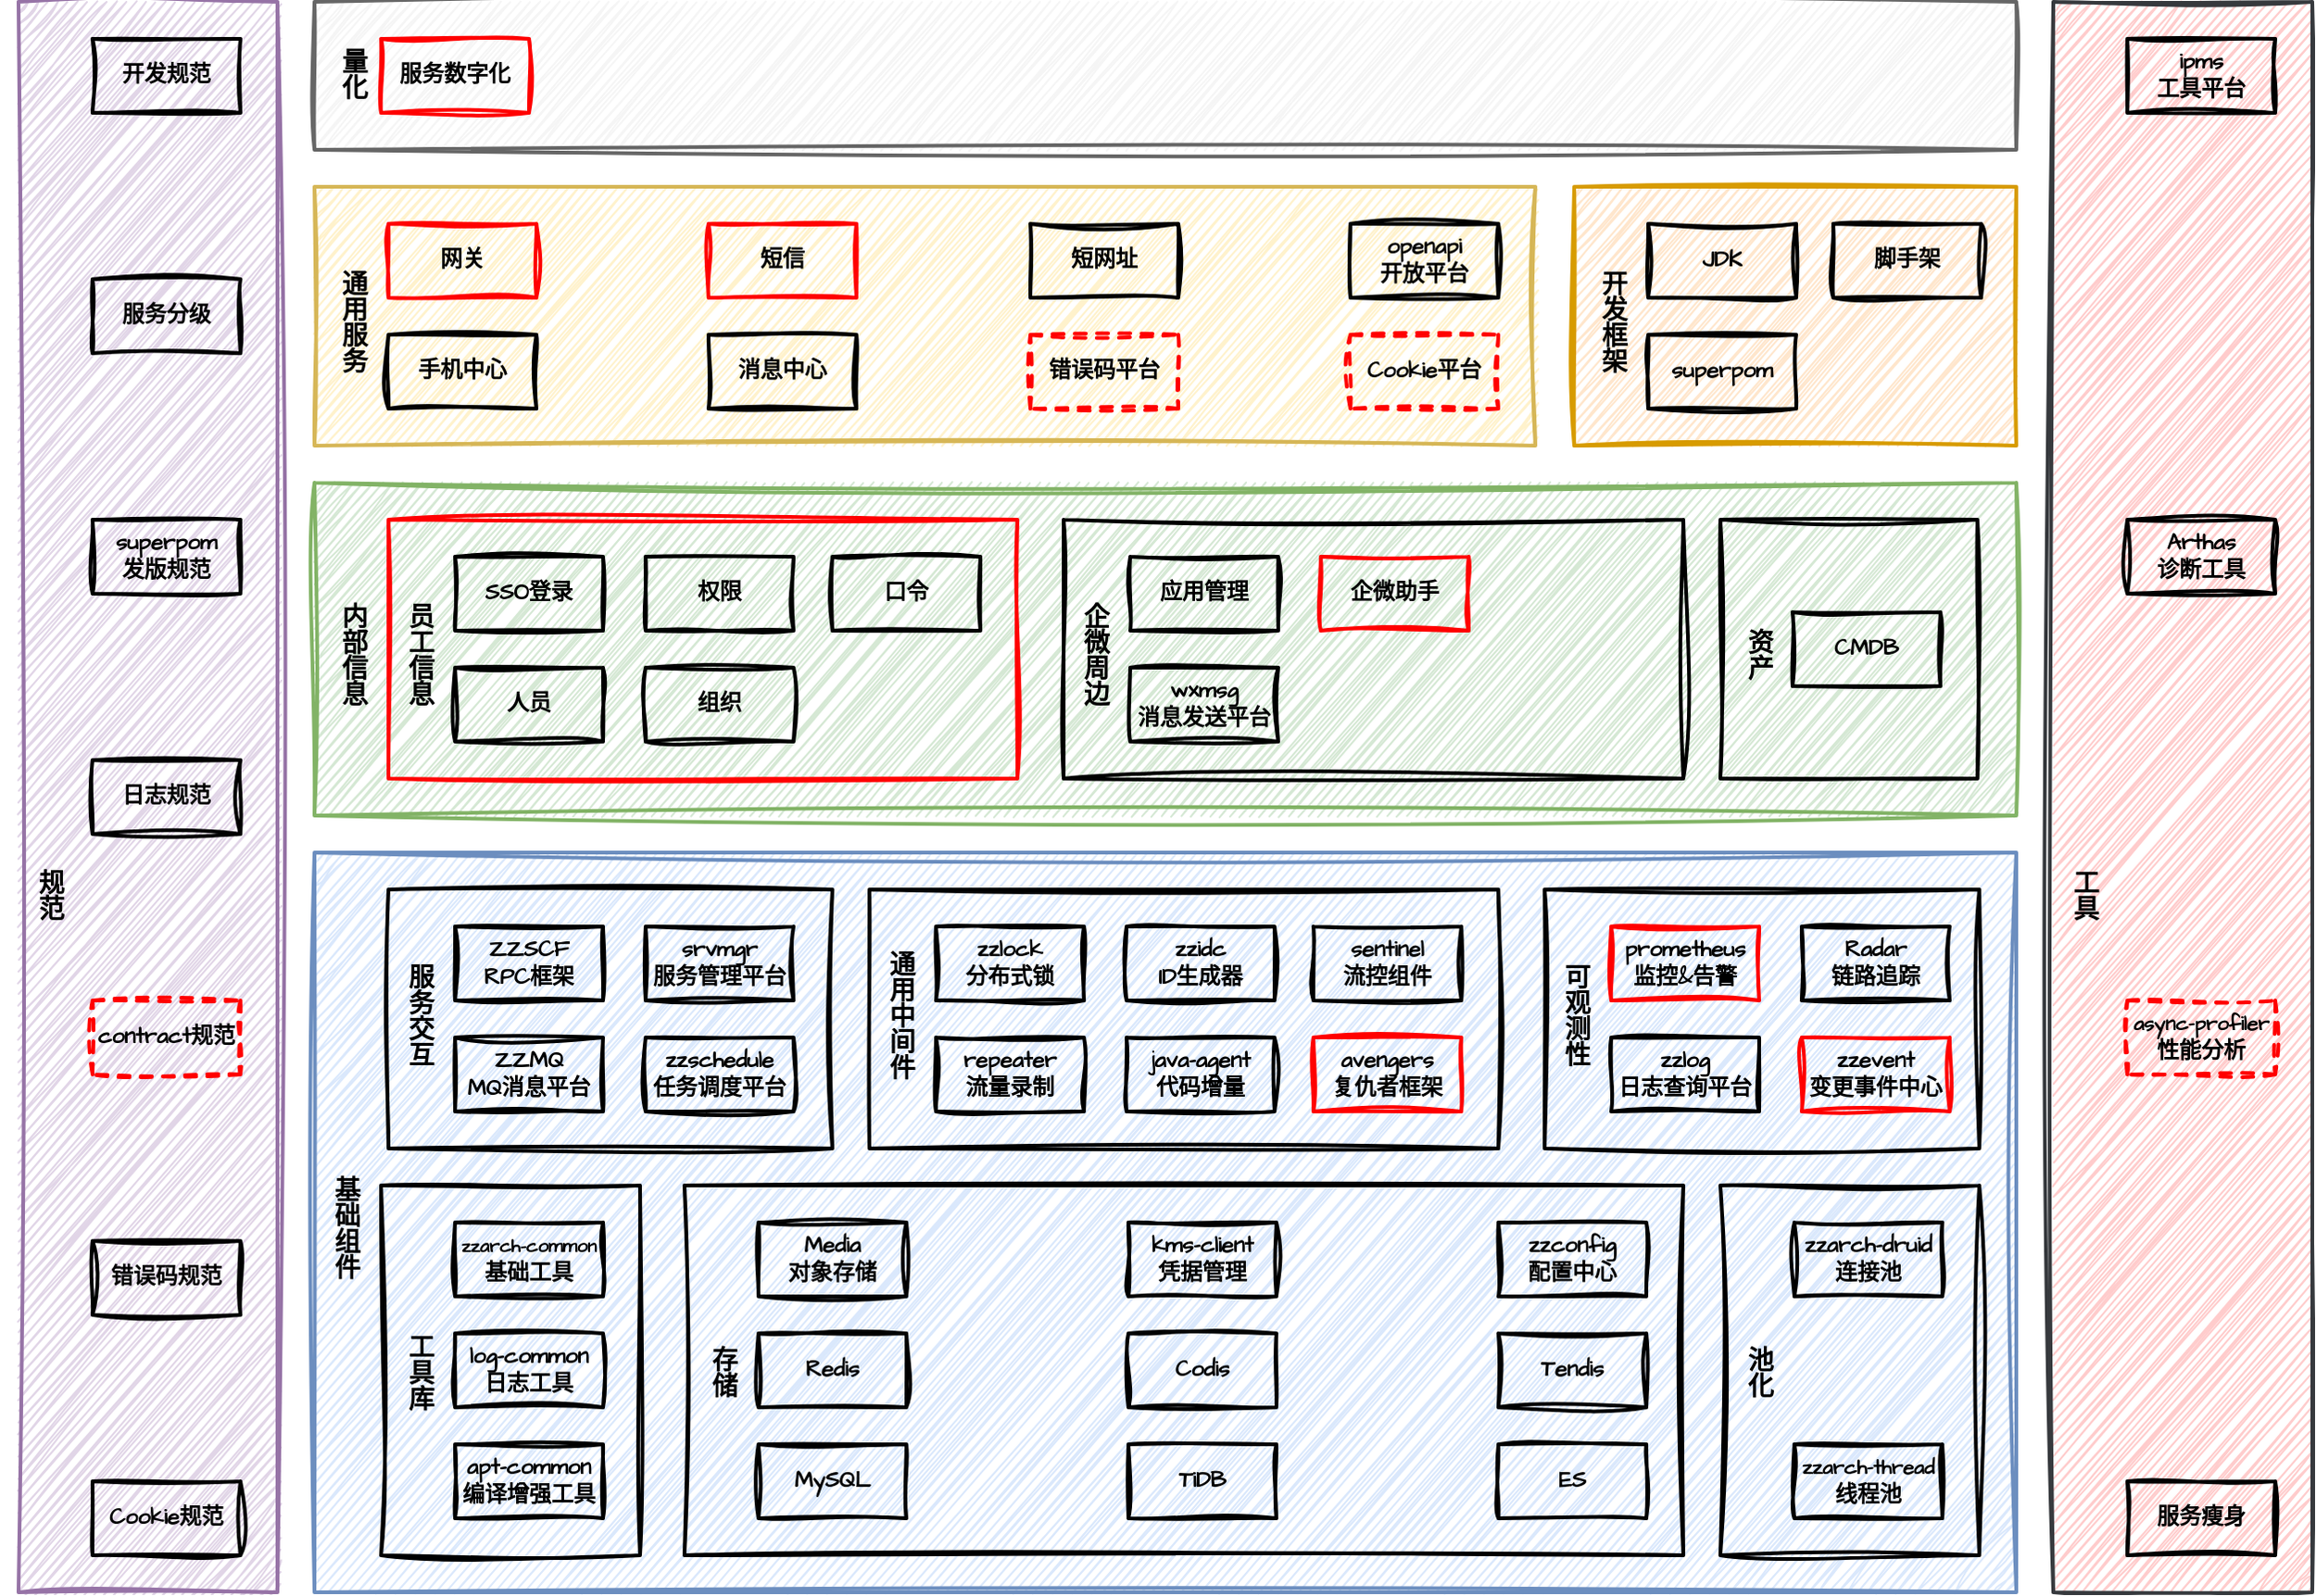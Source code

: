 <mxfile version="26.0.16">
  <diagram name="第 1 页" id="NcE-VmcZ_ux6ExMM2Ug_">
    <mxGraphModel dx="2419" dy="1121" grid="1" gridSize="10" guides="1" tooltips="1" connect="1" arrows="1" fold="1" page="1" pageScale="1" pageWidth="827" pageHeight="1169" math="0" shadow="0">
      <root>
        <mxCell id="0" />
        <mxCell id="1" parent="0" />
        <mxCell id="TAhUer2seDNbvaJBFze2-95" value="" style="rounded=0;whiteSpace=wrap;html=1;sketch=1;hachureGap=4;jiggle=2;curveFitting=1;fontFamily=Architects Daughter;fontSource=https%3A%2F%2Ffonts.googleapis.com%2Fcss%3Ffamily%3DArchitects%2BDaughter;fillColor=#d5e8d4;fontStyle=0;strokeWidth=2;strokeColor=#82b366;" vertex="1" parent="1">
          <mxGeometry x="60" y="300" width="920" height="180" as="geometry" />
        </mxCell>
        <mxCell id="TAhUer2seDNbvaJBFze2-74" value="" style="rounded=0;whiteSpace=wrap;html=1;sketch=1;hachureGap=4;jiggle=2;curveFitting=1;fontFamily=Architects Daughter;fontSource=https%3A%2F%2Ffonts.googleapis.com%2Fcss%3Ffamily%3DArchitects%2BDaughter;fillColor=#dae8fc;fontStyle=0;strokeWidth=2;strokeColor=#6c8ebf;" vertex="1" parent="1">
          <mxGeometry x="60" y="500" width="920" height="400" as="geometry" />
        </mxCell>
        <mxCell id="TAhUer2seDNbvaJBFze2-42" value="" style="rounded=0;whiteSpace=wrap;html=1;sketch=1;hachureGap=4;jiggle=2;curveFitting=1;fontFamily=Architects Daughter;fontSource=https%3A%2F%2Ffonts.googleapis.com%2Fcss%3Ffamily%3DArchitects%2BDaughter;fillColor=none;fontStyle=0;strokeWidth=2;" vertex="1" parent="1">
          <mxGeometry x="820" y="680" width="140" height="200" as="geometry" />
        </mxCell>
        <mxCell id="TAhUer2seDNbvaJBFze2-2" value="" style="rounded=0;whiteSpace=wrap;html=1;sketch=1;hachureGap=4;jiggle=2;curveFitting=1;fontFamily=Architects Daughter;fontSource=https%3A%2F%2Ffonts.googleapis.com%2Fcss%3Ffamily%3DArchitects%2BDaughter;fillColor=none;fontStyle=0;strokeWidth=2;" vertex="1" parent="1">
          <mxGeometry x="96" y="680" width="140" height="200" as="geometry" />
        </mxCell>
        <mxCell id="TAhUer2seDNbvaJBFze2-1" value="&lt;font style=&quot;font-size: 10px;&quot;&gt;&lt;b&gt;zzarch-common&lt;/b&gt;&lt;/font&gt;&lt;div&gt;&lt;font&gt;&lt;b&gt;基础工具&lt;/b&gt;&lt;/font&gt;&lt;/div&gt;" style="rounded=0;whiteSpace=wrap;html=1;sketch=1;hachureGap=4;jiggle=2;curveFitting=1;fontFamily=Architects Daughter;fontSource=https%3A%2F%2Ffonts.googleapis.com%2Fcss%3Ffamily%3DArchitects%2BDaughter;fillColor=none;strokeWidth=2;" vertex="1" parent="1">
          <mxGeometry x="136" y="700" width="80" height="40" as="geometry" />
        </mxCell>
        <mxCell id="TAhUer2seDNbvaJBFze2-4" value="&lt;font&gt;&lt;b&gt;log-common&lt;/b&gt;&lt;/font&gt;&lt;div&gt;&lt;font&gt;&lt;b&gt;日志工具&lt;/b&gt;&lt;/font&gt;&lt;/div&gt;" style="rounded=0;whiteSpace=wrap;html=1;sketch=1;hachureGap=4;jiggle=2;curveFitting=1;fontFamily=Architects Daughter;fontSource=https%3A%2F%2Ffonts.googleapis.com%2Fcss%3Ffamily%3DArchitects%2BDaughter;fillColor=none;strokeWidth=2;" vertex="1" parent="1">
          <mxGeometry x="136" y="760" width="80" height="40" as="geometry" />
        </mxCell>
        <mxCell id="TAhUer2seDNbvaJBFze2-5" value="&lt;font&gt;&lt;b&gt;apt-common&lt;/b&gt;&lt;/font&gt;&lt;div&gt;&lt;font&gt;&lt;b&gt;编译增强工具&lt;/b&gt;&lt;/font&gt;&lt;/div&gt;" style="rounded=0;whiteSpace=wrap;html=1;sketch=1;hachureGap=4;jiggle=2;curveFitting=1;fontFamily=Architects Daughter;fontSource=https%3A%2F%2Ffonts.googleapis.com%2Fcss%3Ffamily%3DArchitects%2BDaughter;fillColor=none;strokeWidth=2;" vertex="1" parent="1">
          <mxGeometry x="136" y="820" width="80" height="40" as="geometry" />
        </mxCell>
        <mxCell id="TAhUer2seDNbvaJBFze2-6" value="&lt;font style=&quot;font-size: 14px;&quot;&gt;&lt;b&gt;工具库&lt;/b&gt;&lt;/font&gt;" style="text;html=1;align=center;verticalAlign=middle;resizable=0;points=[];autosize=1;strokeColor=none;fillColor=none;fontFamily=Architects Daughter;fontSource=https%3A%2F%2Ffonts.googleapis.com%2Fcss%3Ffamily%3DArchitects%2BDaughter;horizontal=1;textDirection=vertical-lr;" vertex="1" parent="1">
          <mxGeometry x="80" y="778" width="70" height="30" as="geometry" />
        </mxCell>
        <mxCell id="TAhUer2seDNbvaJBFze2-7" value="" style="rounded=0;whiteSpace=wrap;html=1;sketch=1;hachureGap=4;jiggle=2;curveFitting=1;fontFamily=Architects Daughter;fontSource=https%3A%2F%2Ffonts.googleapis.com%2Fcss%3Ffamily%3DArchitects%2BDaughter;fillColor=none;fontStyle=0;strokeWidth=2;" vertex="1" parent="1">
          <mxGeometry x="260" y="680" width="540" height="200" as="geometry" />
        </mxCell>
        <mxCell id="TAhUer2seDNbvaJBFze2-8" value="&lt;b&gt;MySQL&lt;/b&gt;" style="rounded=0;whiteSpace=wrap;html=1;sketch=1;hachureGap=4;jiggle=2;curveFitting=1;fontFamily=Architects Daughter;fontSource=https%3A%2F%2Ffonts.googleapis.com%2Fcss%3Ffamily%3DArchitects%2BDaughter;fillColor=none;strokeWidth=2;" vertex="1" parent="1">
          <mxGeometry x="300" y="820" width="80" height="40" as="geometry" />
        </mxCell>
        <mxCell id="TAhUer2seDNbvaJBFze2-11" value="&lt;font style=&quot;font-size: 14px;&quot;&gt;&lt;b&gt;存储&lt;/b&gt;&lt;/font&gt;" style="text;html=1;align=center;verticalAlign=middle;resizable=0;points=[];autosize=1;strokeColor=none;fillColor=none;fontFamily=Architects Daughter;fontSource=https%3A%2F%2Ffonts.googleapis.com%2Fcss%3Ffamily%3DArchitects%2BDaughter;horizontal=1;textDirection=vertical-lr;" vertex="1" parent="1">
          <mxGeometry x="254" y="778" width="50" height="30" as="geometry" />
        </mxCell>
        <mxCell id="TAhUer2seDNbvaJBFze2-12" value="&lt;b&gt;TiDB&lt;/b&gt;" style="rounded=0;whiteSpace=wrap;html=1;sketch=1;hachureGap=4;jiggle=2;curveFitting=1;fontFamily=Architects Daughter;fontSource=https%3A%2F%2Ffonts.googleapis.com%2Fcss%3Ffamily%3DArchitects%2BDaughter;fillColor=none;strokeWidth=2;" vertex="1" parent="1">
          <mxGeometry x="500" y="820" width="80" height="40" as="geometry" />
        </mxCell>
        <mxCell id="TAhUer2seDNbvaJBFze2-13" value="&lt;b&gt;Redis&lt;/b&gt;" style="rounded=0;whiteSpace=wrap;html=1;sketch=1;hachureGap=4;jiggle=2;curveFitting=1;fontFamily=Architects Daughter;fontSource=https%3A%2F%2Ffonts.googleapis.com%2Fcss%3Ffamily%3DArchitects%2BDaughter;fillColor=none;strokeWidth=2;" vertex="1" parent="1">
          <mxGeometry x="300" y="760" width="80" height="40" as="geometry" />
        </mxCell>
        <mxCell id="TAhUer2seDNbvaJBFze2-14" value="&lt;b&gt;Codis&lt;/b&gt;" style="rounded=0;whiteSpace=wrap;html=1;sketch=1;hachureGap=4;jiggle=2;curveFitting=1;fontFamily=Architects Daughter;fontSource=https%3A%2F%2Ffonts.googleapis.com%2Fcss%3Ffamily%3DArchitects%2BDaughter;fillColor=none;strokeWidth=2;" vertex="1" parent="1">
          <mxGeometry x="500" y="760" width="80" height="40" as="geometry" />
        </mxCell>
        <mxCell id="TAhUer2seDNbvaJBFze2-15" value="&lt;b&gt;Tendis&lt;/b&gt;" style="rounded=0;whiteSpace=wrap;html=1;sketch=1;hachureGap=4;jiggle=2;curveFitting=1;fontFamily=Architects Daughter;fontSource=https%3A%2F%2Ffonts.googleapis.com%2Fcss%3Ffamily%3DArchitects%2BDaughter;fillColor=none;strokeWidth=2;" vertex="1" parent="1">
          <mxGeometry x="700" y="760" width="80" height="40" as="geometry" />
        </mxCell>
        <mxCell id="TAhUer2seDNbvaJBFze2-16" value="&lt;b&gt;ES&lt;/b&gt;" style="rounded=0;whiteSpace=wrap;html=1;sketch=1;hachureGap=4;jiggle=2;curveFitting=1;fontFamily=Architects Daughter;fontSource=https%3A%2F%2Ffonts.googleapis.com%2Fcss%3Ffamily%3DArchitects%2BDaughter;fillColor=none;strokeWidth=2;" vertex="1" parent="1">
          <mxGeometry x="700" y="820" width="80" height="40" as="geometry" />
        </mxCell>
        <mxCell id="TAhUer2seDNbvaJBFze2-18" value="&lt;b&gt;Media&lt;/b&gt;&lt;div&gt;&lt;b&gt;对象存储&lt;/b&gt;&lt;/div&gt;" style="rounded=0;whiteSpace=wrap;html=1;sketch=1;hachureGap=4;jiggle=2;curveFitting=1;fontFamily=Architects Daughter;fontSource=https%3A%2F%2Ffonts.googleapis.com%2Fcss%3Ffamily%3DArchitects%2BDaughter;fillColor=none;strokeWidth=2;" vertex="1" parent="1">
          <mxGeometry x="300" y="700" width="80" height="40" as="geometry" />
        </mxCell>
        <mxCell id="TAhUer2seDNbvaJBFze2-19" value="&lt;b&gt;kms-client&lt;/b&gt;&lt;div&gt;&lt;b&gt;凭据管理&lt;/b&gt;&lt;/div&gt;" style="rounded=0;whiteSpace=wrap;html=1;sketch=1;hachureGap=4;jiggle=2;curveFitting=1;fontFamily=Architects Daughter;fontSource=https%3A%2F%2Ffonts.googleapis.com%2Fcss%3Ffamily%3DArchitects%2BDaughter;fillColor=none;strokeWidth=2;" vertex="1" parent="1">
          <mxGeometry x="500" y="700" width="80" height="40" as="geometry" />
        </mxCell>
        <mxCell id="TAhUer2seDNbvaJBFze2-20" value="&lt;b&gt;zzconfig&lt;/b&gt;&lt;div&gt;&lt;b&gt;配置中心&lt;/b&gt;&lt;/div&gt;" style="rounded=0;whiteSpace=wrap;html=1;sketch=1;hachureGap=4;jiggle=2;curveFitting=1;fontFamily=Architects Daughter;fontSource=https%3A%2F%2Ffonts.googleapis.com%2Fcss%3Ffamily%3DArchitects%2BDaughter;fillColor=none;strokeWidth=2;" vertex="1" parent="1">
          <mxGeometry x="700" y="700" width="80" height="40" as="geometry" />
        </mxCell>
        <mxCell id="TAhUer2seDNbvaJBFze2-26" value="" style="rounded=0;whiteSpace=wrap;html=1;sketch=1;hachureGap=4;jiggle=2;curveFitting=1;fontFamily=Architects Daughter;fontSource=https%3A%2F%2Ffonts.googleapis.com%2Fcss%3Ffamily%3DArchitects%2BDaughter;fillColor=none;fontStyle=0;strokeWidth=2;" vertex="1" parent="1">
          <mxGeometry x="100" y="520" width="240" height="140" as="geometry" />
        </mxCell>
        <mxCell id="TAhUer2seDNbvaJBFze2-27" value="&lt;font&gt;&lt;b style=&quot;&quot;&gt;zzarch-druid&lt;/b&gt;&lt;/font&gt;&lt;div&gt;&lt;b&gt;&lt;font&gt;连接池&lt;/font&gt;&lt;/b&gt;&lt;/div&gt;" style="rounded=0;whiteSpace=wrap;html=1;sketch=1;hachureGap=4;jiggle=2;curveFitting=1;fontFamily=Architects Daughter;fontSource=https%3A%2F%2Ffonts.googleapis.com%2Fcss%3Ffamily%3DArchitects%2BDaughter;fillColor=none;strokeWidth=2;" vertex="1" parent="1">
          <mxGeometry x="860" y="700" width="80" height="40" as="geometry" />
        </mxCell>
        <mxCell id="TAhUer2seDNbvaJBFze2-28" value="&lt;font style=&quot;font-size: 11px;&quot;&gt;&lt;b&gt;zzarch-thread&lt;/b&gt;&lt;/font&gt;&lt;div&gt;&lt;b style=&quot;background-color: transparent; color: light-dark(rgb(0, 0, 0), rgb(255, 255, 255));&quot;&gt;线程池&lt;/b&gt;&lt;/div&gt;" style="rounded=0;whiteSpace=wrap;html=1;sketch=1;hachureGap=4;jiggle=2;curveFitting=1;fontFamily=Architects Daughter;fontSource=https%3A%2F%2Ffonts.googleapis.com%2Fcss%3Ffamily%3DArchitects%2BDaughter;fillColor=none;strokeWidth=2;" vertex="1" parent="1">
          <mxGeometry x="860" y="820" width="80" height="40" as="geometry" />
        </mxCell>
        <mxCell id="TAhUer2seDNbvaJBFze2-30" value="&lt;span style=&quot;font-size: 14px;&quot;&gt;&lt;b&gt;服务交互&lt;/b&gt;&lt;/span&gt;" style="text;html=1;align=center;verticalAlign=middle;resizable=0;points=[];autosize=1;strokeColor=none;fillColor=none;fontFamily=Architects Daughter;fontSource=https%3A%2F%2Ffonts.googleapis.com%2Fcss%3Ffamily%3DArchitects%2BDaughter;horizontal=1;textDirection=vertical-lr;" vertex="1" parent="1">
          <mxGeometry x="75" y="585" width="80" height="30" as="geometry" />
        </mxCell>
        <mxCell id="TAhUer2seDNbvaJBFze2-46" value="&lt;font style=&quot;font-size: 14px;&quot;&gt;&lt;b&gt;池化&lt;/b&gt;&lt;/font&gt;" style="text;html=1;align=center;verticalAlign=middle;resizable=0;points=[];autosize=1;strokeColor=none;fillColor=none;fontFamily=Architects Daughter;fontSource=https%3A%2F%2Ffonts.googleapis.com%2Fcss%3Ffamily%3DArchitects%2BDaughter;horizontal=1;textDirection=vertical-lr;" vertex="1" parent="1">
          <mxGeometry x="814" y="778" width="50" height="30" as="geometry" />
        </mxCell>
        <mxCell id="TAhUer2seDNbvaJBFze2-47" value="&lt;b&gt;ZZMQ&lt;/b&gt;&lt;div&gt;&lt;b&gt;MQ消息平台&lt;/b&gt;&lt;/div&gt;" style="rounded=0;whiteSpace=wrap;html=1;sketch=1;hachureGap=4;jiggle=2;curveFitting=1;fontFamily=Architects Daughter;fontSource=https%3A%2F%2Ffonts.googleapis.com%2Fcss%3Ffamily%3DArchitects%2BDaughter;fillColor=none;strokeWidth=2;" vertex="1" parent="1">
          <mxGeometry x="136" y="600" width="80" height="40" as="geometry" />
        </mxCell>
        <mxCell id="TAhUer2seDNbvaJBFze2-48" value="&lt;b&gt;zzschedule&lt;/b&gt;&lt;div&gt;&lt;b&gt;任务调度平台&lt;/b&gt;&lt;/div&gt;" style="rounded=0;whiteSpace=wrap;html=1;sketch=1;hachureGap=4;jiggle=2;curveFitting=1;fontFamily=Architects Daughter;fontSource=https%3A%2F%2Ffonts.googleapis.com%2Fcss%3Ffamily%3DArchitects%2BDaughter;fillColor=none;strokeWidth=2;" vertex="1" parent="1">
          <mxGeometry x="239" y="600" width="80" height="40" as="geometry" />
        </mxCell>
        <mxCell id="TAhUer2seDNbvaJBFze2-49" value="&lt;b&gt;ZZSCF&lt;/b&gt;&lt;div&gt;&lt;b&gt;RPC框架&lt;/b&gt;&lt;/div&gt;" style="rounded=0;whiteSpace=wrap;html=1;sketch=1;hachureGap=4;jiggle=2;curveFitting=1;fontFamily=Architects Daughter;fontSource=https%3A%2F%2Ffonts.googleapis.com%2Fcss%3Ffamily%3DArchitects%2BDaughter;fillColor=none;strokeWidth=2;" vertex="1" parent="1">
          <mxGeometry x="136" y="540" width="80" height="40" as="geometry" />
        </mxCell>
        <mxCell id="TAhUer2seDNbvaJBFze2-50" value="&lt;b&gt;srvmgr&lt;/b&gt;&lt;div&gt;&lt;b&gt;服务管理平台&lt;/b&gt;&lt;/div&gt;" style="rounded=0;whiteSpace=wrap;html=1;sketch=1;hachureGap=4;jiggle=2;curveFitting=1;fontFamily=Architects Daughter;fontSource=https%3A%2F%2Ffonts.googleapis.com%2Fcss%3Ffamily%3DArchitects%2BDaughter;fillColor=none;strokeWidth=2;" vertex="1" parent="1">
          <mxGeometry x="239" y="540" width="80" height="40" as="geometry" />
        </mxCell>
        <mxCell id="TAhUer2seDNbvaJBFze2-51" value="" style="rounded=0;whiteSpace=wrap;html=1;sketch=1;hachureGap=4;jiggle=2;curveFitting=1;fontFamily=Architects Daughter;fontSource=https%3A%2F%2Ffonts.googleapis.com%2Fcss%3Ffamily%3DArchitects%2BDaughter;fillColor=none;fontStyle=0;strokeWidth=2;" vertex="1" parent="1">
          <mxGeometry x="360" y="520" width="340" height="140" as="geometry" />
        </mxCell>
        <mxCell id="TAhUer2seDNbvaJBFze2-52" value="&lt;span style=&quot;font-size: 14px;&quot;&gt;&lt;b&gt;通用中间件&lt;/b&gt;&lt;/span&gt;" style="text;html=1;align=center;verticalAlign=middle;resizable=0;points=[];autosize=1;strokeColor=none;fillColor=none;fontFamily=Architects Daughter;fontSource=https%3A%2F%2Ffonts.googleapis.com%2Fcss%3Ffamily%3DArchitects%2BDaughter;horizontal=1;textDirection=vertical-lr;" vertex="1" parent="1">
          <mxGeometry x="330" y="585" width="90" height="30" as="geometry" />
        </mxCell>
        <mxCell id="TAhUer2seDNbvaJBFze2-53" value="&lt;b&gt;repeater&lt;/b&gt;&lt;div&gt;&lt;b&gt;流量录制&lt;/b&gt;&lt;/div&gt;" style="rounded=0;whiteSpace=wrap;html=1;sketch=1;hachureGap=4;jiggle=2;curveFitting=1;fontFamily=Architects Daughter;fontSource=https%3A%2F%2Ffonts.googleapis.com%2Fcss%3Ffamily%3DArchitects%2BDaughter;fillColor=none;strokeWidth=2;" vertex="1" parent="1">
          <mxGeometry x="396" y="600" width="80" height="40" as="geometry" />
        </mxCell>
        <mxCell id="TAhUer2seDNbvaJBFze2-54" value="&lt;b&gt;java-agent&lt;/b&gt;&lt;div&gt;&lt;b style=&quot;background-color: transparent; color: light-dark(rgb(0, 0, 0), rgb(255, 255, 255));&quot;&gt;代码增量&lt;/b&gt;&lt;/div&gt;" style="rounded=0;whiteSpace=wrap;html=1;sketch=1;hachureGap=4;jiggle=2;curveFitting=1;fontFamily=Architects Daughter;fontSource=https%3A%2F%2Ffonts.googleapis.com%2Fcss%3Ffamily%3DArchitects%2BDaughter;fillColor=none;strokeWidth=2;" vertex="1" parent="1">
          <mxGeometry x="499" y="600" width="80" height="40" as="geometry" />
        </mxCell>
        <mxCell id="TAhUer2seDNbvaJBFze2-55" value="&lt;b&gt;zzlock&lt;/b&gt;&lt;div&gt;&lt;b&gt;分布式锁&lt;/b&gt;&lt;/div&gt;" style="rounded=0;whiteSpace=wrap;html=1;sketch=1;hachureGap=4;jiggle=2;curveFitting=1;fontFamily=Architects Daughter;fontSource=https%3A%2F%2Ffonts.googleapis.com%2Fcss%3Ffamily%3DArchitects%2BDaughter;fillColor=none;strokeWidth=2;" vertex="1" parent="1">
          <mxGeometry x="396" y="540" width="80" height="40" as="geometry" />
        </mxCell>
        <mxCell id="TAhUer2seDNbvaJBFze2-56" value="&lt;b&gt;zzidc&lt;/b&gt;&lt;div&gt;&lt;b&gt;ID生成器&lt;/b&gt;&lt;/div&gt;" style="rounded=0;whiteSpace=wrap;html=1;sketch=1;hachureGap=4;jiggle=2;curveFitting=1;fontFamily=Architects Daughter;fontSource=https%3A%2F%2Ffonts.googleapis.com%2Fcss%3Ffamily%3DArchitects%2BDaughter;fillColor=none;strokeWidth=2;" vertex="1" parent="1">
          <mxGeometry x="499" y="540" width="80" height="40" as="geometry" />
        </mxCell>
        <mxCell id="TAhUer2seDNbvaJBFze2-67" value="" style="rounded=0;whiteSpace=wrap;html=1;sketch=1;hachureGap=4;jiggle=2;curveFitting=1;fontFamily=Architects Daughter;fontSource=https%3A%2F%2Ffonts.googleapis.com%2Fcss%3Ffamily%3DArchitects%2BDaughter;fillColor=none;fontStyle=0;strokeWidth=2;" vertex="1" parent="1">
          <mxGeometry x="725" y="520" width="235" height="140" as="geometry" />
        </mxCell>
        <mxCell id="TAhUer2seDNbvaJBFze2-68" value="&lt;span style=&quot;font-size: 14px;&quot;&gt;&lt;b&gt;可观测性&lt;/b&gt;&lt;/span&gt;" style="text;html=1;align=center;verticalAlign=middle;resizable=0;points=[];autosize=1;strokeColor=none;fillColor=none;fontFamily=Architects Daughter;fontSource=https%3A%2F%2Ffonts.googleapis.com%2Fcss%3Ffamily%3DArchitects%2BDaughter;horizontal=1;textDirection=vertical-lr;" vertex="1" parent="1">
          <mxGeometry x="700" y="585" width="80" height="30" as="geometry" />
        </mxCell>
        <mxCell id="TAhUer2seDNbvaJBFze2-69" value="&lt;b&gt;zzlog&lt;/b&gt;&lt;div&gt;&lt;b style=&quot;background-color: transparent; color: light-dark(rgb(0, 0, 0), rgb(255, 255, 255));&quot;&gt;日志查询平台&lt;/b&gt;&lt;/div&gt;" style="rounded=0;whiteSpace=wrap;html=1;sketch=1;hachureGap=4;jiggle=2;curveFitting=1;fontFamily=Architects Daughter;fontSource=https%3A%2F%2Ffonts.googleapis.com%2Fcss%3Ffamily%3DArchitects%2BDaughter;fillColor=none;strokeWidth=2;" vertex="1" parent="1">
          <mxGeometry x="761" y="600" width="80" height="40" as="geometry" />
        </mxCell>
        <mxCell id="TAhUer2seDNbvaJBFze2-70" value="&lt;b&gt;zzevent&lt;/b&gt;&lt;div&gt;&lt;b style=&quot;background-color: transparent; color: light-dark(rgb(0, 0, 0), rgb(255, 255, 255));&quot;&gt;变更事件中心&lt;/b&gt;&lt;/div&gt;" style="rounded=0;whiteSpace=wrap;html=1;sketch=1;hachureGap=4;jiggle=2;curveFitting=1;fontFamily=Architects Daughter;fontSource=https%3A%2F%2Ffonts.googleapis.com%2Fcss%3Ffamily%3DArchitects%2BDaughter;fillColor=none;strokeWidth=2;strokeColor=#FF0000;" vertex="1" parent="1">
          <mxGeometry x="864" y="600" width="80" height="40" as="geometry" />
        </mxCell>
        <mxCell id="TAhUer2seDNbvaJBFze2-71" value="&lt;b&gt;prometheus&lt;/b&gt;&lt;div&gt;&lt;b&gt;监控&amp;amp;告警&lt;/b&gt;&lt;/div&gt;" style="rounded=0;whiteSpace=wrap;html=1;sketch=1;hachureGap=4;jiggle=2;curveFitting=1;fontFamily=Architects Daughter;fontSource=https%3A%2F%2Ffonts.googleapis.com%2Fcss%3Ffamily%3DArchitects%2BDaughter;fillColor=none;strokeWidth=2;strokeColor=#FF0000;" vertex="1" parent="1">
          <mxGeometry x="761" y="540" width="80" height="40" as="geometry" />
        </mxCell>
        <mxCell id="TAhUer2seDNbvaJBFze2-72" value="&lt;b&gt;Radar&lt;/b&gt;&lt;div&gt;&lt;b&gt;链路追踪&lt;/b&gt;&lt;/div&gt;" style="rounded=0;whiteSpace=wrap;html=1;sketch=1;hachureGap=4;jiggle=2;curveFitting=1;fontFamily=Architects Daughter;fontSource=https%3A%2F%2Ffonts.googleapis.com%2Fcss%3Ffamily%3DArchitects%2BDaughter;fillColor=none;strokeWidth=2;" vertex="1" parent="1">
          <mxGeometry x="864" y="540" width="80" height="40" as="geometry" />
        </mxCell>
        <mxCell id="TAhUer2seDNbvaJBFze2-73" value="&lt;font style=&quot;font-size: 14px;&quot;&gt;&lt;b&gt;基础组件&lt;/b&gt;&lt;/font&gt;" style="text;html=1;align=center;verticalAlign=middle;resizable=0;points=[];autosize=1;strokeColor=none;fillColor=none;fontFamily=Architects Daughter;fontSource=https%3A%2F%2Ffonts.googleapis.com%2Fcss%3Ffamily%3DArchitects%2BDaughter;horizontal=1;textDirection=vertical-lr;" vertex="1" parent="1">
          <mxGeometry x="35" y="700" width="80" height="30" as="geometry" />
        </mxCell>
        <mxCell id="TAhUer2seDNbvaJBFze2-75" value="" style="rounded=0;whiteSpace=wrap;html=1;sketch=1;hachureGap=4;jiggle=2;curveFitting=1;fontFamily=Architects Daughter;fontSource=https%3A%2F%2Ffonts.googleapis.com%2Fcss%3Ffamily%3DArchitects%2BDaughter;fillColor=none;fontStyle=0;strokeWidth=2;strokeColor=#FF0000;" vertex="1" parent="1">
          <mxGeometry x="100" y="320" width="340" height="140" as="geometry" />
        </mxCell>
        <mxCell id="TAhUer2seDNbvaJBFze2-76" value="&lt;span style=&quot;font-size: 14px;&quot;&gt;&lt;b&gt;员工信息&lt;/b&gt;&lt;/span&gt;" style="text;html=1;align=center;verticalAlign=middle;resizable=0;points=[];autosize=1;strokeColor=none;fillColor=none;fontFamily=Architects Daughter;fontSource=https%3A%2F%2Ffonts.googleapis.com%2Fcss%3Ffamily%3DArchitects%2BDaughter;horizontal=1;textDirection=vertical-lr;" vertex="1" parent="1">
          <mxGeometry x="75" y="390" width="80" height="30" as="geometry" />
        </mxCell>
        <mxCell id="TAhUer2seDNbvaJBFze2-77" value="&lt;b&gt;人员&lt;/b&gt;" style="rounded=0;whiteSpace=wrap;html=1;sketch=1;hachureGap=4;jiggle=2;curveFitting=1;fontFamily=Architects Daughter;fontSource=https%3A%2F%2Ffonts.googleapis.com%2Fcss%3Ffamily%3DArchitects%2BDaughter;fillColor=none;strokeWidth=2;" vertex="1" parent="1">
          <mxGeometry x="136" y="400" width="80" height="40" as="geometry" />
        </mxCell>
        <mxCell id="TAhUer2seDNbvaJBFze2-78" value="&lt;b&gt;组织&lt;/b&gt;" style="rounded=0;whiteSpace=wrap;html=1;sketch=1;hachureGap=4;jiggle=2;curveFitting=1;fontFamily=Architects Daughter;fontSource=https%3A%2F%2Ffonts.googleapis.com%2Fcss%3Ffamily%3DArchitects%2BDaughter;fillColor=none;strokeWidth=2;" vertex="1" parent="1">
          <mxGeometry x="239" y="400" width="80" height="40" as="geometry" />
        </mxCell>
        <mxCell id="TAhUer2seDNbvaJBFze2-79" value="&lt;b&gt;SSO登录&lt;/b&gt;" style="rounded=0;whiteSpace=wrap;html=1;sketch=1;hachureGap=4;jiggle=2;curveFitting=1;fontFamily=Architects Daughter;fontSource=https%3A%2F%2Ffonts.googleapis.com%2Fcss%3Ffamily%3DArchitects%2BDaughter;fillColor=none;strokeWidth=2;" vertex="1" parent="1">
          <mxGeometry x="136" y="340" width="80" height="40" as="geometry" />
        </mxCell>
        <mxCell id="TAhUer2seDNbvaJBFze2-80" value="&lt;b&gt;权限&lt;/b&gt;" style="rounded=0;whiteSpace=wrap;html=1;sketch=1;hachureGap=4;jiggle=2;curveFitting=1;fontFamily=Architects Daughter;fontSource=https%3A%2F%2Ffonts.googleapis.com%2Fcss%3Ffamily%3DArchitects%2BDaughter;fillColor=none;strokeWidth=2;" vertex="1" parent="1">
          <mxGeometry x="239" y="340" width="80" height="40" as="geometry" />
        </mxCell>
        <mxCell id="TAhUer2seDNbvaJBFze2-82" value="&lt;b&gt;口令&lt;/b&gt;" style="rounded=0;whiteSpace=wrap;html=1;sketch=1;hachureGap=4;jiggle=2;curveFitting=1;fontFamily=Architects Daughter;fontSource=https%3A%2F%2Ffonts.googleapis.com%2Fcss%3Ffamily%3DArchitects%2BDaughter;fillColor=none;strokeWidth=2;" vertex="1" parent="1">
          <mxGeometry x="340" y="340" width="80" height="40" as="geometry" />
        </mxCell>
        <mxCell id="TAhUer2seDNbvaJBFze2-83" value="" style="rounded=0;whiteSpace=wrap;html=1;sketch=1;hachureGap=4;jiggle=2;curveFitting=1;fontFamily=Architects Daughter;fontSource=https%3A%2F%2Ffonts.googleapis.com%2Fcss%3Ffamily%3DArchitects%2BDaughter;fillColor=none;fontStyle=0;strokeWidth=2;" vertex="1" parent="1">
          <mxGeometry x="465" y="320" width="335" height="140" as="geometry" />
        </mxCell>
        <mxCell id="TAhUer2seDNbvaJBFze2-84" value="&lt;span style=&quot;font-size: 14px;&quot;&gt;&lt;b&gt;企微周边&lt;/b&gt;&lt;/span&gt;" style="text;html=1;align=center;verticalAlign=middle;resizable=0;points=[];autosize=1;strokeColor=none;fillColor=none;fontFamily=Architects Daughter;fontSource=https%3A%2F%2Ffonts.googleapis.com%2Fcss%3Ffamily%3DArchitects%2BDaughter;horizontal=1;textDirection=vertical-lr;" vertex="1" parent="1">
          <mxGeometry x="440" y="390" width="80" height="30" as="geometry" />
        </mxCell>
        <mxCell id="TAhUer2seDNbvaJBFze2-85" value="&lt;b&gt;wxmsg&lt;/b&gt;&lt;div&gt;&lt;b&gt;消息发送平台&lt;/b&gt;&lt;/div&gt;" style="rounded=0;whiteSpace=wrap;html=1;sketch=1;hachureGap=4;jiggle=2;curveFitting=1;fontFamily=Architects Daughter;fontSource=https%3A%2F%2Ffonts.googleapis.com%2Fcss%3Ffamily%3DArchitects%2BDaughter;fillColor=none;strokeWidth=2;" vertex="1" parent="1">
          <mxGeometry x="501" y="400" width="80" height="40" as="geometry" />
        </mxCell>
        <mxCell id="TAhUer2seDNbvaJBFze2-87" value="&lt;b&gt;应用管理&lt;/b&gt;" style="rounded=0;whiteSpace=wrap;html=1;sketch=1;hachureGap=4;jiggle=2;curveFitting=1;fontFamily=Architects Daughter;fontSource=https%3A%2F%2Ffonts.googleapis.com%2Fcss%3Ffamily%3DArchitects%2BDaughter;fillColor=none;strokeWidth=2;" vertex="1" parent="1">
          <mxGeometry x="501" y="340" width="80" height="40" as="geometry" />
        </mxCell>
        <mxCell id="TAhUer2seDNbvaJBFze2-88" value="&lt;b&gt;企微助手&lt;/b&gt;" style="rounded=0;whiteSpace=wrap;html=1;sketch=1;hachureGap=4;jiggle=2;curveFitting=1;fontFamily=Architects Daughter;fontSource=https%3A%2F%2Ffonts.googleapis.com%2Fcss%3Ffamily%3DArchitects%2BDaughter;fillColor=none;strokeWidth=2;strokeColor=#FF0000;" vertex="1" parent="1">
          <mxGeometry x="604" y="340" width="80" height="40" as="geometry" />
        </mxCell>
        <mxCell id="TAhUer2seDNbvaJBFze2-90" value="" style="rounded=0;whiteSpace=wrap;html=1;sketch=1;hachureGap=4;jiggle=2;curveFitting=1;fontFamily=Architects Daughter;fontSource=https%3A%2F%2Ffonts.googleapis.com%2Fcss%3Ffamily%3DArchitects%2BDaughter;fillColor=none;fontStyle=0;strokeWidth=2;" vertex="1" parent="1">
          <mxGeometry x="820" y="320" width="139" height="140" as="geometry" />
        </mxCell>
        <mxCell id="TAhUer2seDNbvaJBFze2-91" value="&lt;span style=&quot;font-size: 14px;&quot;&gt;&lt;b&gt;资产&lt;/b&gt;&lt;/span&gt;" style="text;html=1;align=center;verticalAlign=middle;resizable=0;points=[];autosize=1;strokeColor=none;fillColor=none;fontFamily=Architects Daughter;fontSource=https%3A%2F%2Ffonts.googleapis.com%2Fcss%3Ffamily%3DArchitects%2BDaughter;horizontal=1;textDirection=vertical-lr;" vertex="1" parent="1">
          <mxGeometry x="814" y="390" width="50" height="30" as="geometry" />
        </mxCell>
        <mxCell id="TAhUer2seDNbvaJBFze2-93" value="&lt;b&gt;CMDB&lt;/b&gt;" style="rounded=0;whiteSpace=wrap;html=1;sketch=1;hachureGap=4;jiggle=2;curveFitting=1;fontFamily=Architects Daughter;fontSource=https%3A%2F%2Ffonts.googleapis.com%2Fcss%3Ffamily%3DArchitects%2BDaughter;fillColor=none;strokeWidth=2;" vertex="1" parent="1">
          <mxGeometry x="859" y="370" width="80" height="40" as="geometry" />
        </mxCell>
        <mxCell id="TAhUer2seDNbvaJBFze2-96" value="&lt;font style=&quot;font-size: 14px;&quot;&gt;&lt;b&gt;内部信息&lt;/b&gt;&lt;/font&gt;" style="text;html=1;align=center;verticalAlign=middle;resizable=0;points=[];autosize=1;strokeColor=none;fillColor=none;fontFamily=Architects Daughter;fontSource=https%3A%2F%2Ffonts.googleapis.com%2Fcss%3Ffamily%3DArchitects%2BDaughter;horizontal=1;textDirection=vertical-lr;" vertex="1" parent="1">
          <mxGeometry x="39" y="390" width="80" height="30" as="geometry" />
        </mxCell>
        <mxCell id="TAhUer2seDNbvaJBFze2-97" value="" style="rounded=0;whiteSpace=wrap;html=1;sketch=1;hachureGap=4;jiggle=2;curveFitting=1;fontFamily=Architects Daughter;fontSource=https%3A%2F%2Ffonts.googleapis.com%2Fcss%3Ffamily%3DArchitects%2BDaughter;fillColor=#fff2cc;fontStyle=0;strokeWidth=2;strokeColor=#d6b656;" vertex="1" parent="1">
          <mxGeometry x="60" y="140" width="660" height="140" as="geometry" />
        </mxCell>
        <mxCell id="TAhUer2seDNbvaJBFze2-100" value="&lt;b&gt;短网址&lt;/b&gt;" style="rounded=0;whiteSpace=wrap;html=1;sketch=1;hachureGap=4;jiggle=2;curveFitting=1;fontFamily=Architects Daughter;fontSource=https%3A%2F%2Ffonts.googleapis.com%2Fcss%3Ffamily%3DArchitects%2BDaughter;fillColor=none;strokeWidth=2;" vertex="1" parent="1">
          <mxGeometry x="447" y="160" width="80" height="40" as="geometry" />
        </mxCell>
        <mxCell id="TAhUer2seDNbvaJBFze2-101" value="&lt;b&gt;手机中心&lt;/b&gt;" style="rounded=0;whiteSpace=wrap;html=1;sketch=1;hachureGap=4;jiggle=2;curveFitting=1;fontFamily=Architects Daughter;fontSource=https%3A%2F%2Ffonts.googleapis.com%2Fcss%3Ffamily%3DArchitects%2BDaughter;fillColor=none;strokeWidth=2;" vertex="1" parent="1">
          <mxGeometry x="100" y="220" width="80" height="40" as="geometry" />
        </mxCell>
        <mxCell id="TAhUer2seDNbvaJBFze2-102" value="&lt;b&gt;网关&lt;/b&gt;" style="rounded=0;whiteSpace=wrap;html=1;sketch=1;hachureGap=4;jiggle=2;curveFitting=1;fontFamily=Architects Daughter;fontSource=https%3A%2F%2Ffonts.googleapis.com%2Fcss%3Ffamily%3DArchitects%2BDaughter;fillColor=none;strokeWidth=2;strokeColor=#FF0000;" vertex="1" parent="1">
          <mxGeometry x="100" y="160" width="80" height="40" as="geometry" />
        </mxCell>
        <mxCell id="TAhUer2seDNbvaJBFze2-103" value="&lt;b&gt;短信&lt;/b&gt;" style="rounded=0;whiteSpace=wrap;html=1;sketch=1;hachureGap=4;jiggle=2;curveFitting=1;fontFamily=Architects Daughter;fontSource=https%3A%2F%2Ffonts.googleapis.com%2Fcss%3Ffamily%3DArchitects%2BDaughter;fillColor=none;strokeWidth=2;strokeColor=#FF0000;" vertex="1" parent="1">
          <mxGeometry x="273" y="160" width="80" height="40" as="geometry" />
        </mxCell>
        <mxCell id="TAhUer2seDNbvaJBFze2-104" value="&lt;b&gt;消息中心&lt;/b&gt;" style="rounded=0;whiteSpace=wrap;html=1;sketch=1;hachureGap=4;jiggle=2;curveFitting=1;fontFamily=Architects Daughter;fontSource=https%3A%2F%2Ffonts.googleapis.com%2Fcss%3Ffamily%3DArchitects%2BDaughter;fillColor=none;strokeWidth=2;" vertex="1" parent="1">
          <mxGeometry x="273" y="220" width="80" height="40" as="geometry" />
        </mxCell>
        <mxCell id="TAhUer2seDNbvaJBFze2-113" value="&lt;font style=&quot;font-size: 14px;&quot;&gt;&lt;b&gt;通用服务&lt;/b&gt;&lt;/font&gt;" style="text;html=1;align=center;verticalAlign=middle;resizable=0;points=[];autosize=1;strokeColor=none;fillColor=none;fontFamily=Architects Daughter;fontSource=https%3A%2F%2Ffonts.googleapis.com%2Fcss%3Ffamily%3DArchitects%2BDaughter;horizontal=1;textDirection=vertical-lr;" vertex="1" parent="1">
          <mxGeometry x="39" y="210" width="80" height="30" as="geometry" />
        </mxCell>
        <mxCell id="TAhUer2seDNbvaJBFze2-114" value="&lt;b&gt;错误码平台&lt;/b&gt;" style="rounded=0;whiteSpace=wrap;html=1;sketch=1;hachureGap=4;jiggle=2;curveFitting=1;fontFamily=Architects Daughter;fontSource=https%3A%2F%2Ffonts.googleapis.com%2Fcss%3Ffamily%3DArchitects%2BDaughter;fillColor=none;strokeWidth=2;dashed=1;strokeColor=#FF0000;" vertex="1" parent="1">
          <mxGeometry x="447" y="220" width="80" height="40" as="geometry" />
        </mxCell>
        <mxCell id="TAhUer2seDNbvaJBFze2-115" value="&lt;b&gt;Cookie平台&lt;/b&gt;" style="rounded=0;whiteSpace=wrap;html=1;sketch=1;hachureGap=4;jiggle=2;curveFitting=1;fontFamily=Architects Daughter;fontSource=https%3A%2F%2Ffonts.googleapis.com%2Fcss%3Ffamily%3DArchitects%2BDaughter;fillColor=none;strokeWidth=2;dashed=1;strokeColor=#FF0000;" vertex="1" parent="1">
          <mxGeometry x="620" y="220" width="80" height="40" as="geometry" />
        </mxCell>
        <mxCell id="TAhUer2seDNbvaJBFze2-117" value="" style="rounded=0;whiteSpace=wrap;html=1;sketch=1;hachureGap=4;jiggle=2;curveFitting=1;fontFamily=Architects Daughter;fontSource=https%3A%2F%2Ffonts.googleapis.com%2Fcss%3Ffamily%3DArchitects%2BDaughter;fillColor=#ffe6cc;fontStyle=0;strokeWidth=2;strokeColor=#d79b00;" vertex="1" parent="1">
          <mxGeometry x="741" y="140" width="239" height="140" as="geometry" />
        </mxCell>
        <mxCell id="TAhUer2seDNbvaJBFze2-119" value="&lt;b&gt;superpom&lt;/b&gt;" style="rounded=0;whiteSpace=wrap;html=1;sketch=1;hachureGap=4;jiggle=2;curveFitting=1;fontFamily=Architects Daughter;fontSource=https%3A%2F%2Ffonts.googleapis.com%2Fcss%3Ffamily%3DArchitects%2BDaughter;fillColor=none;strokeWidth=2;" vertex="1" parent="1">
          <mxGeometry x="781" y="220" width="80" height="40" as="geometry" />
        </mxCell>
        <mxCell id="TAhUer2seDNbvaJBFze2-120" value="&lt;b&gt;JDK&lt;/b&gt;" style="rounded=0;whiteSpace=wrap;html=1;sketch=1;hachureGap=4;jiggle=2;curveFitting=1;fontFamily=Architects Daughter;fontSource=https%3A%2F%2Ffonts.googleapis.com%2Fcss%3Ffamily%3DArchitects%2BDaughter;fillColor=none;strokeWidth=2;" vertex="1" parent="1">
          <mxGeometry x="781" y="160" width="80" height="40" as="geometry" />
        </mxCell>
        <mxCell id="TAhUer2seDNbvaJBFze2-121" value="&lt;b&gt;脚手架&lt;/b&gt;" style="rounded=0;whiteSpace=wrap;html=1;sketch=1;hachureGap=4;jiggle=2;curveFitting=1;fontFamily=Architects Daughter;fontSource=https%3A%2F%2Ffonts.googleapis.com%2Fcss%3Ffamily%3DArchitects%2BDaughter;fillColor=none;strokeWidth=2;" vertex="1" parent="1">
          <mxGeometry x="881" y="160" width="80" height="40" as="geometry" />
        </mxCell>
        <mxCell id="TAhUer2seDNbvaJBFze2-123" value="&lt;font style=&quot;font-size: 14px;&quot;&gt;&lt;b&gt;开发框架&lt;/b&gt;&lt;/font&gt;" style="text;html=1;align=center;verticalAlign=middle;resizable=0;points=[];autosize=1;strokeColor=none;fillColor=none;fontFamily=Architects Daughter;fontSource=https%3A%2F%2Ffonts.googleapis.com%2Fcss%3Ffamily%3DArchitects%2BDaughter;horizontal=1;textDirection=vertical-lr;" vertex="1" parent="1">
          <mxGeometry x="720" y="210" width="80" height="30" as="geometry" />
        </mxCell>
        <mxCell id="TAhUer2seDNbvaJBFze2-126" value="" style="rounded=0;whiteSpace=wrap;html=1;sketch=1;hachureGap=4;jiggle=2;curveFitting=1;fontFamily=Architects Daughter;fontSource=https%3A%2F%2Ffonts.googleapis.com%2Fcss%3Ffamily%3DArchitects%2BDaughter;fillColor=#e1d5e7;fontStyle=0;strokeWidth=2;strokeColor=#9673a6;" vertex="1" parent="1">
          <mxGeometry x="-100" y="40" width="140" height="860" as="geometry" />
        </mxCell>
        <mxCell id="TAhUer2seDNbvaJBFze2-127" value="&lt;span style=&quot;font-size: 14px;&quot;&gt;&lt;b&gt;规范&lt;/b&gt;&lt;/span&gt;" style="text;html=1;align=center;verticalAlign=middle;resizable=0;points=[];autosize=1;strokeColor=none;fillColor=none;fontFamily=Architects Daughter;fontSource=https%3A%2F%2Ffonts.googleapis.com%2Fcss%3Ffamily%3DArchitects%2BDaughter;horizontal=1;textDirection=vertical-lr;" vertex="1" parent="1">
          <mxGeometry x="-110" y="520" width="50" height="30" as="geometry" />
        </mxCell>
        <mxCell id="TAhUer2seDNbvaJBFze2-128" value="&lt;b&gt;开发规范&lt;/b&gt;" style="rounded=0;whiteSpace=wrap;html=1;sketch=1;hachureGap=4;jiggle=2;curveFitting=1;fontFamily=Architects Daughter;fontSource=https%3A%2F%2Ffonts.googleapis.com%2Fcss%3Ffamily%3DArchitects%2BDaughter;fillColor=none;strokeWidth=2;" vertex="1" parent="1">
          <mxGeometry x="-60" y="60" width="80" height="40" as="geometry" />
        </mxCell>
        <mxCell id="TAhUer2seDNbvaJBFze2-129" value="&lt;b&gt;服务分级&lt;/b&gt;" style="rounded=0;whiteSpace=wrap;html=1;sketch=1;hachureGap=4;jiggle=2;curveFitting=1;fontFamily=Architects Daughter;fontSource=https%3A%2F%2Ffonts.googleapis.com%2Fcss%3Ffamily%3DArchitects%2BDaughter;fillColor=none;strokeWidth=2;" vertex="1" parent="1">
          <mxGeometry x="-60" y="190" width="80" height="40" as="geometry" />
        </mxCell>
        <mxCell id="TAhUer2seDNbvaJBFze2-130" value="&lt;b&gt;superpom&lt;/b&gt;&lt;div&gt;&lt;b&gt;发版规范&lt;/b&gt;&lt;/div&gt;" style="rounded=0;whiteSpace=wrap;html=1;sketch=1;hachureGap=4;jiggle=2;curveFitting=1;fontFamily=Architects Daughter;fontSource=https%3A%2F%2Ffonts.googleapis.com%2Fcss%3Ffamily%3DArchitects%2BDaughter;fillColor=none;strokeWidth=2;" vertex="1" parent="1">
          <mxGeometry x="-60" y="320" width="80" height="40" as="geometry" />
        </mxCell>
        <mxCell id="TAhUer2seDNbvaJBFze2-131" value="&lt;b&gt;日志规范&lt;/b&gt;" style="rounded=0;whiteSpace=wrap;html=1;sketch=1;hachureGap=4;jiggle=2;curveFitting=1;fontFamily=Architects Daughter;fontSource=https%3A%2F%2Ffonts.googleapis.com%2Fcss%3Ffamily%3DArchitects%2BDaughter;fillColor=none;strokeWidth=2;" vertex="1" parent="1">
          <mxGeometry x="-60" y="450" width="80" height="40" as="geometry" />
        </mxCell>
        <mxCell id="TAhUer2seDNbvaJBFze2-132" value="&lt;b&gt;contract规范&lt;/b&gt;" style="rounded=0;whiteSpace=wrap;html=1;sketch=1;hachureGap=4;jiggle=2;curveFitting=1;fontFamily=Architects Daughter;fontSource=https%3A%2F%2Ffonts.googleapis.com%2Fcss%3Ffamily%3DArchitects%2BDaughter;fillColor=none;strokeWidth=2;dashed=1;strokeColor=#FF0000;" vertex="1" parent="1">
          <mxGeometry x="-60" y="580" width="80" height="40" as="geometry" />
        </mxCell>
        <mxCell id="TAhUer2seDNbvaJBFze2-133" value="&lt;b&gt;错误码规范&lt;/b&gt;" style="rounded=0;whiteSpace=wrap;html=1;sketch=1;hachureGap=4;jiggle=2;curveFitting=1;fontFamily=Architects Daughter;fontSource=https%3A%2F%2Ffonts.googleapis.com%2Fcss%3Ffamily%3DArchitects%2BDaughter;fillColor=none;strokeWidth=2;" vertex="1" parent="1">
          <mxGeometry x="-60" y="710" width="80" height="40" as="geometry" />
        </mxCell>
        <mxCell id="TAhUer2seDNbvaJBFze2-134" value="&lt;b&gt;Cookie规范&lt;/b&gt;" style="rounded=0;whiteSpace=wrap;html=1;sketch=1;hachureGap=4;jiggle=2;curveFitting=1;fontFamily=Architects Daughter;fontSource=https%3A%2F%2Ffonts.googleapis.com%2Fcss%3Ffamily%3DArchitects%2BDaughter;fillColor=none;strokeWidth=2;" vertex="1" parent="1">
          <mxGeometry x="-60" y="840" width="80" height="40" as="geometry" />
        </mxCell>
        <mxCell id="TAhUer2seDNbvaJBFze2-135" value="" style="rounded=0;whiteSpace=wrap;html=1;sketch=1;hachureGap=4;jiggle=2;curveFitting=1;fontFamily=Architects Daughter;fontSource=https%3A%2F%2Ffonts.googleapis.com%2Fcss%3Ffamily%3DArchitects%2BDaughter;fillColor=#f5f5f5;fontStyle=0;strokeWidth=2;strokeColor=#666666;fontColor=#333333;" vertex="1" parent="1">
          <mxGeometry x="60" y="40" width="920" height="80" as="geometry" />
        </mxCell>
        <mxCell id="TAhUer2seDNbvaJBFze2-137" value="&lt;b&gt;服务数字化&lt;/b&gt;" style="rounded=0;whiteSpace=wrap;html=1;sketch=1;hachureGap=4;jiggle=2;curveFitting=1;fontFamily=Architects Daughter;fontSource=https%3A%2F%2Ffonts.googleapis.com%2Fcss%3Ffamily%3DArchitects%2BDaughter;fillColor=none;strokeWidth=2;strokeColor=#FF0000;" vertex="1" parent="1">
          <mxGeometry x="96" y="60" width="80" height="40" as="geometry" />
        </mxCell>
        <mxCell id="TAhUer2seDNbvaJBFze2-139" value="&lt;font style=&quot;font-size: 14px;&quot;&gt;&lt;b&gt;量化&lt;/b&gt;&lt;/font&gt;" style="text;html=1;align=center;verticalAlign=middle;resizable=0;points=[];autosize=1;strokeColor=none;fillColor=none;fontFamily=Architects Daughter;fontSource=https%3A%2F%2Ffonts.googleapis.com%2Fcss%3Ffamily%3DArchitects%2BDaughter;horizontal=1;textDirection=vertical-lr;" vertex="1" parent="1">
          <mxGeometry x="54" y="76" width="50" height="30" as="geometry" />
        </mxCell>
        <mxCell id="TAhUer2seDNbvaJBFze2-141" value="" style="rounded=0;whiteSpace=wrap;html=1;sketch=1;hachureGap=4;jiggle=2;curveFitting=1;fontFamily=Architects Daughter;fontSource=https%3A%2F%2Ffonts.googleapis.com%2Fcss%3Ffamily%3DArchitects%2BDaughter;fontStyle=0;strokeWidth=2;fillColor=#ffcccc;strokeColor=#36393d;" vertex="1" parent="1">
          <mxGeometry x="1000" y="40" width="140" height="860" as="geometry" />
        </mxCell>
        <mxCell id="TAhUer2seDNbvaJBFze2-142" value="&lt;span style=&quot;font-size: 14px;&quot;&gt;&lt;b&gt;工具&lt;/b&gt;&lt;/span&gt;" style="text;html=1;align=center;verticalAlign=middle;resizable=0;points=[];autosize=1;strokeColor=none;fillColor=none;fontFamily=Architects Daughter;fontSource=https%3A%2F%2Ffonts.googleapis.com%2Fcss%3Ffamily%3DArchitects%2BDaughter;horizontal=1;textDirection=vertical-lr;" vertex="1" parent="1">
          <mxGeometry x="990" y="520" width="50" height="30" as="geometry" />
        </mxCell>
        <mxCell id="TAhUer2seDNbvaJBFze2-143" value="&lt;b&gt;ipms&lt;/b&gt;&lt;div&gt;&lt;b&gt;工具平台&lt;/b&gt;&lt;/div&gt;" style="rounded=0;whiteSpace=wrap;html=1;sketch=1;hachureGap=4;jiggle=2;curveFitting=1;fontFamily=Architects Daughter;fontSource=https%3A%2F%2Ffonts.googleapis.com%2Fcss%3Ffamily%3DArchitects%2BDaughter;fillColor=none;strokeWidth=2;" vertex="1" parent="1">
          <mxGeometry x="1040" y="60" width="80" height="40" as="geometry" />
        </mxCell>
        <mxCell id="TAhUer2seDNbvaJBFze2-144" value="&lt;b&gt;Arthas&lt;/b&gt;&lt;div&gt;&lt;b&gt;诊断工具&lt;/b&gt;&lt;/div&gt;" style="rounded=0;whiteSpace=wrap;html=1;sketch=1;hachureGap=4;jiggle=2;curveFitting=1;fontFamily=Architects Daughter;fontSource=https%3A%2F%2Ffonts.googleapis.com%2Fcss%3Ffamily%3DArchitects%2BDaughter;fillColor=none;strokeWidth=2;" vertex="1" parent="1">
          <mxGeometry x="1040" y="320" width="80" height="40" as="geometry" />
        </mxCell>
        <mxCell id="TAhUer2seDNbvaJBFze2-145" value="&lt;b&gt;&lt;font style=&quot;font-size: 11px;&quot;&gt;async-profiler&lt;/font&gt;&lt;/b&gt;&lt;div&gt;&lt;b&gt;性能分析&lt;/b&gt;&lt;/div&gt;" style="rounded=0;whiteSpace=wrap;html=1;sketch=1;hachureGap=4;jiggle=2;curveFitting=1;fontFamily=Architects Daughter;fontSource=https%3A%2F%2Ffonts.googleapis.com%2Fcss%3Ffamily%3DArchitects%2BDaughter;fillColor=none;strokeWidth=2;dashed=1;strokeColor=#FF0000;" vertex="1" parent="1">
          <mxGeometry x="1040" y="580" width="80" height="40" as="geometry" />
        </mxCell>
        <mxCell id="TAhUer2seDNbvaJBFze2-146" value="&lt;b&gt;服务瘦身&lt;/b&gt;" style="rounded=0;whiteSpace=wrap;html=1;sketch=1;hachureGap=4;jiggle=2;curveFitting=1;fontFamily=Architects Daughter;fontSource=https%3A%2F%2Ffonts.googleapis.com%2Fcss%3Ffamily%3DArchitects%2BDaughter;fillColor=none;strokeWidth=2;" vertex="1" parent="1">
          <mxGeometry x="1040" y="840" width="80" height="40" as="geometry" />
        </mxCell>
        <mxCell id="TAhUer2seDNbvaJBFze2-150" value="&lt;b&gt;sentinel&lt;/b&gt;&lt;div&gt;&lt;b style=&quot;background-color: transparent; color: light-dark(rgb(0, 0, 0), rgb(255, 255, 255));&quot;&gt;流控组件&lt;/b&gt;&lt;/div&gt;" style="rounded=0;whiteSpace=wrap;html=1;sketch=1;hachureGap=4;jiggle=2;curveFitting=1;fontFamily=Architects Daughter;fontSource=https%3A%2F%2Ffonts.googleapis.com%2Fcss%3Ffamily%3DArchitects%2BDaughter;fillColor=none;strokeWidth=2;" vertex="1" parent="1">
          <mxGeometry x="600" y="540" width="80" height="40" as="geometry" />
        </mxCell>
        <mxCell id="TAhUer2seDNbvaJBFze2-151" value="&lt;b&gt;avengers&lt;/b&gt;&lt;div&gt;&lt;b&gt;复仇者框架&lt;/b&gt;&lt;/div&gt;" style="rounded=0;whiteSpace=wrap;html=1;sketch=1;hachureGap=4;jiggle=2;curveFitting=1;fontFamily=Architects Daughter;fontSource=https%3A%2F%2Ffonts.googleapis.com%2Fcss%3Ffamily%3DArchitects%2BDaughter;fillColor=none;strokeWidth=2;strokeColor=#FF0000;" vertex="1" parent="1">
          <mxGeometry x="600" y="600" width="80" height="40" as="geometry" />
        </mxCell>
        <mxCell id="TAhUer2seDNbvaJBFze2-152" value="&lt;b&gt;openapi&lt;/b&gt;&lt;div&gt;&lt;b&gt;开放平台&lt;/b&gt;&lt;/div&gt;" style="rounded=0;whiteSpace=wrap;html=1;sketch=1;hachureGap=4;jiggle=2;curveFitting=1;fontFamily=Architects Daughter;fontSource=https%3A%2F%2Ffonts.googleapis.com%2Fcss%3Ffamily%3DArchitects%2BDaughter;fillColor=none;strokeWidth=2;" vertex="1" parent="1">
          <mxGeometry x="620" y="160" width="80" height="40" as="geometry" />
        </mxCell>
      </root>
    </mxGraphModel>
  </diagram>
</mxfile>

